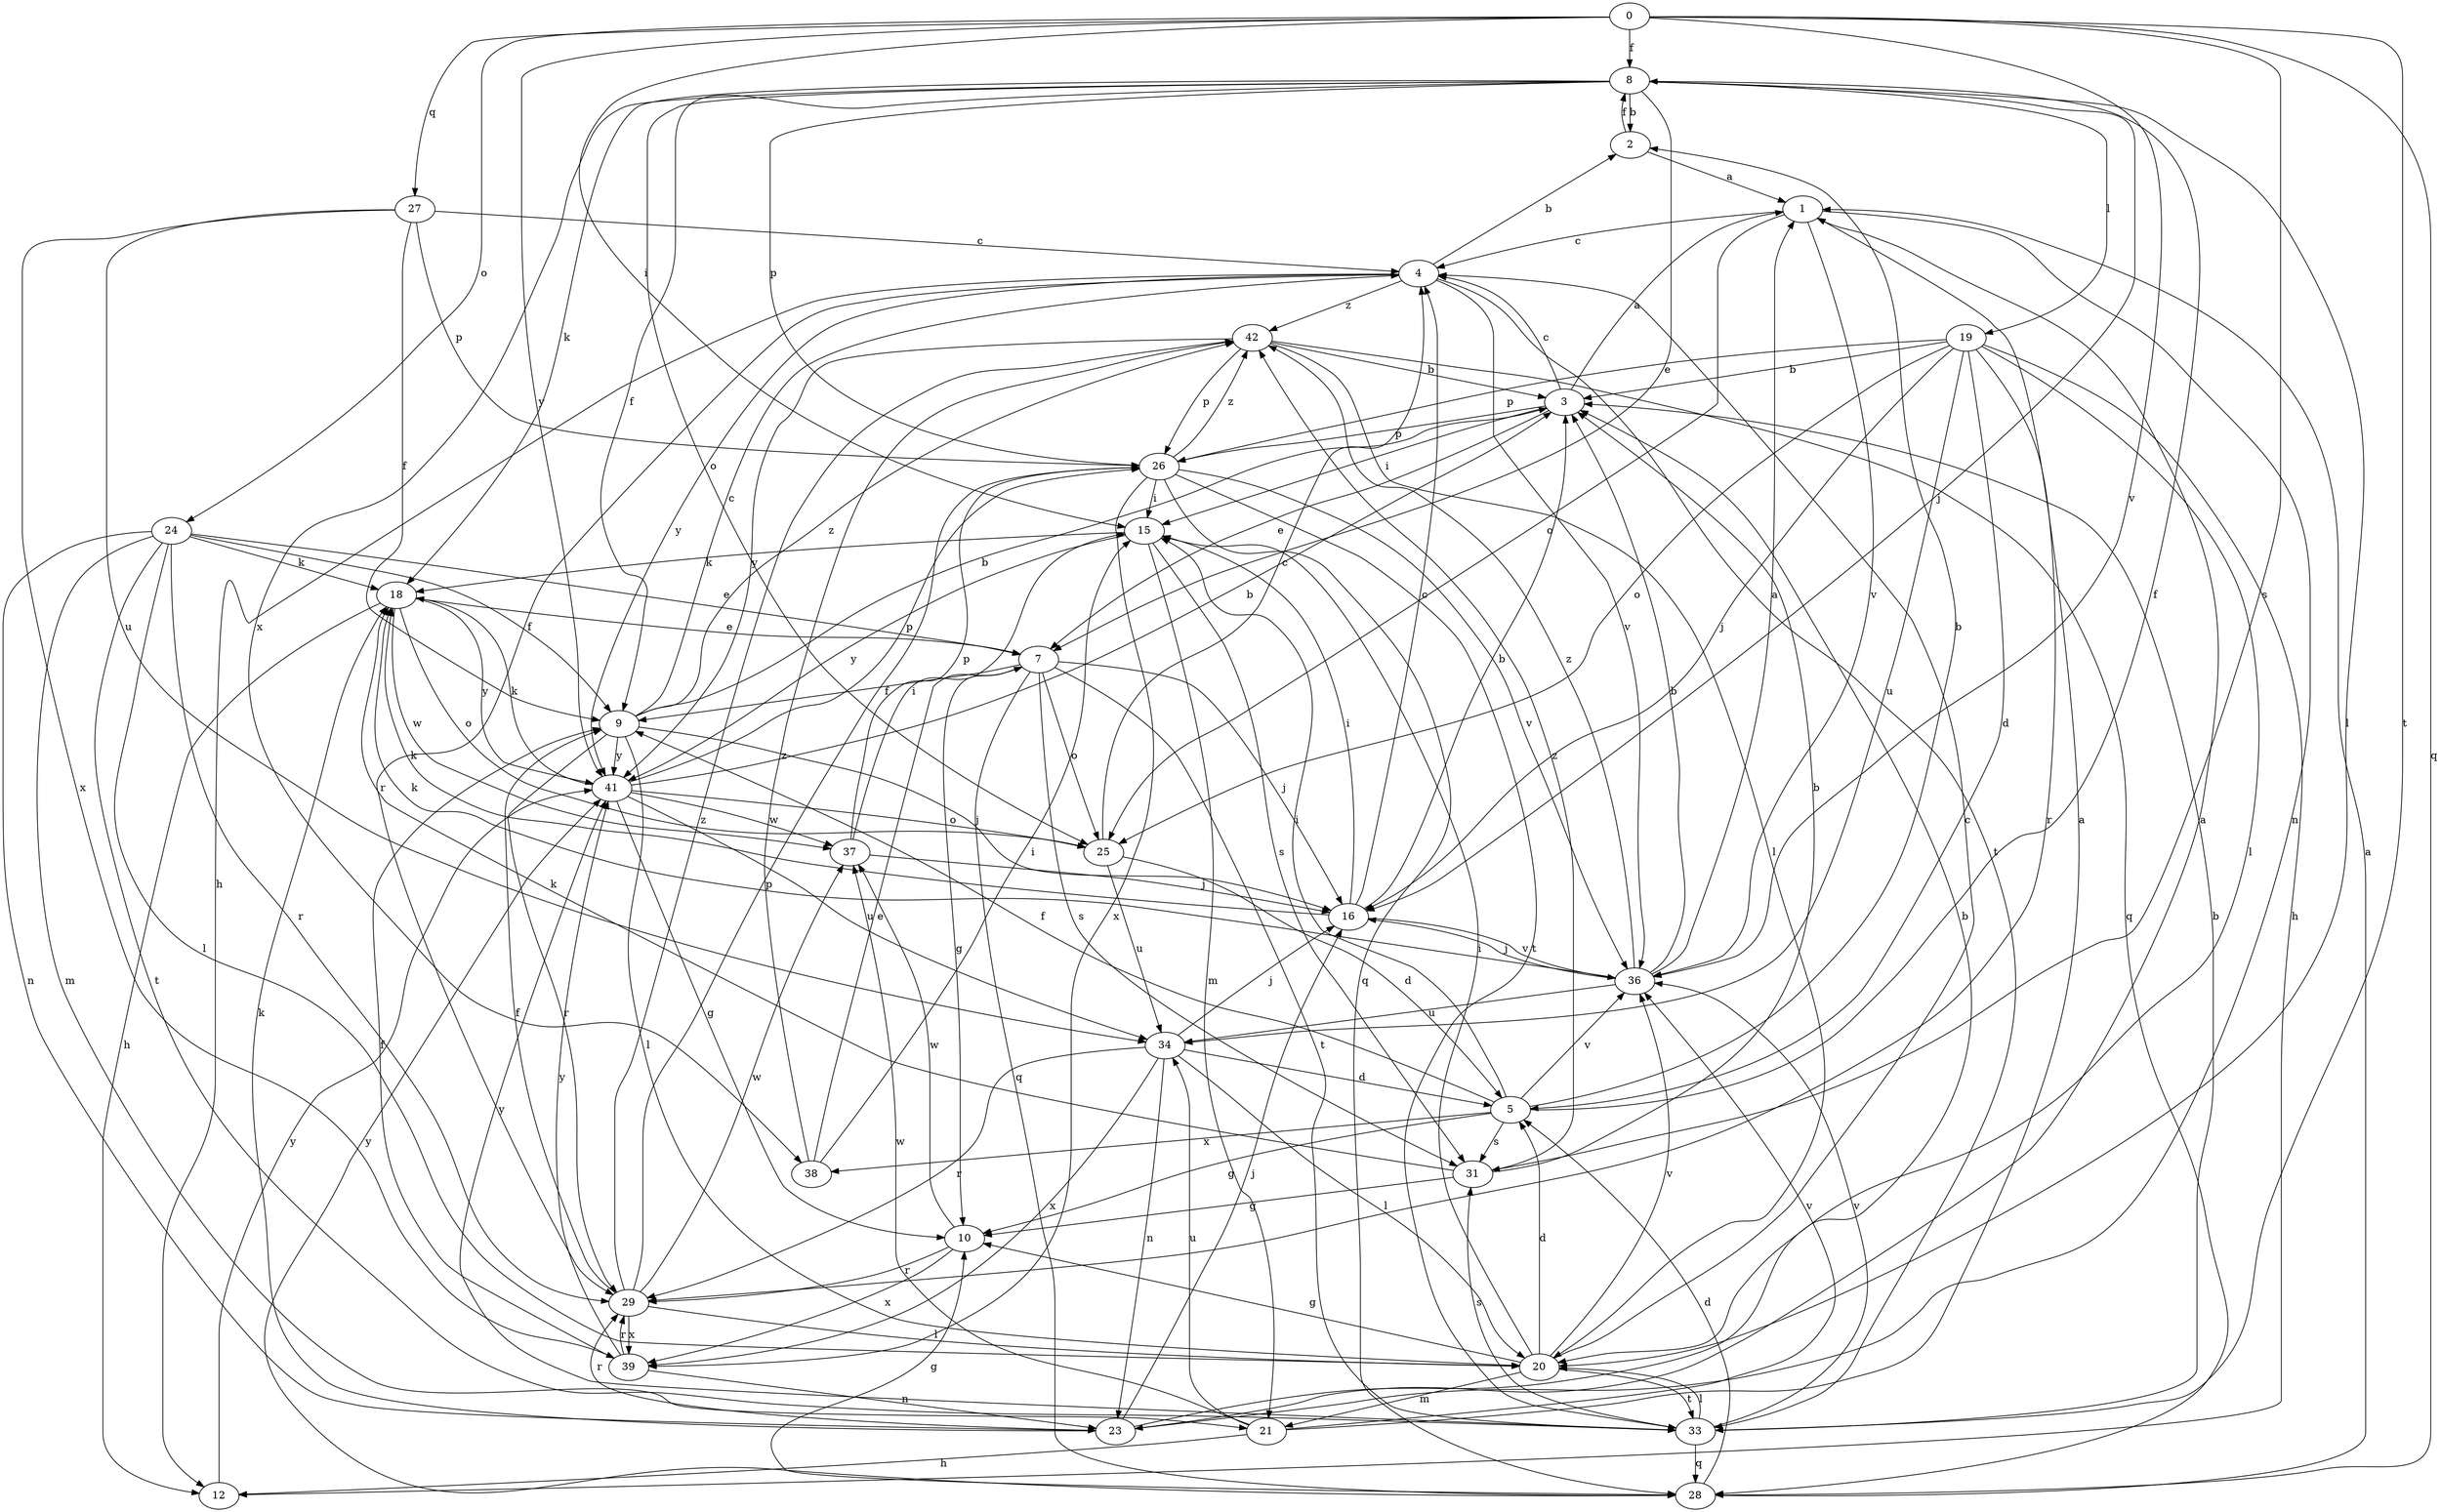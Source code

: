 strict digraph  {
0;
1;
2;
3;
4;
5;
7;
8;
9;
10;
12;
15;
16;
18;
19;
20;
21;
23;
24;
25;
26;
27;
28;
29;
31;
33;
34;
36;
37;
38;
39;
41;
42;
0 -> 8  [label=f];
0 -> 15  [label=i];
0 -> 24  [label=o];
0 -> 27  [label=q];
0 -> 28  [label=q];
0 -> 31  [label=s];
0 -> 33  [label=t];
0 -> 36  [label=v];
0 -> 41  [label=y];
1 -> 4  [label=c];
1 -> 23  [label=n];
1 -> 25  [label=o];
1 -> 36  [label=v];
2 -> 1  [label=a];
2 -> 8  [label=f];
3 -> 1  [label=a];
3 -> 4  [label=c];
3 -> 7  [label=e];
3 -> 15  [label=i];
3 -> 26  [label=p];
4 -> 2  [label=b];
4 -> 12  [label=h];
4 -> 29  [label=r];
4 -> 33  [label=t];
4 -> 36  [label=v];
4 -> 41  [label=y];
4 -> 42  [label=z];
5 -> 2  [label=b];
5 -> 8  [label=f];
5 -> 9  [label=f];
5 -> 10  [label=g];
5 -> 15  [label=i];
5 -> 31  [label=s];
5 -> 36  [label=v];
5 -> 38  [label=x];
7 -> 9  [label=f];
7 -> 10  [label=g];
7 -> 16  [label=j];
7 -> 25  [label=o];
7 -> 28  [label=q];
7 -> 31  [label=s];
7 -> 33  [label=t];
8 -> 2  [label=b];
8 -> 7  [label=e];
8 -> 9  [label=f];
8 -> 16  [label=j];
8 -> 18  [label=k];
8 -> 19  [label=l];
8 -> 20  [label=l];
8 -> 25  [label=o];
8 -> 26  [label=p];
8 -> 38  [label=x];
9 -> 3  [label=b];
9 -> 4  [label=c];
9 -> 16  [label=j];
9 -> 20  [label=l];
9 -> 29  [label=r];
9 -> 41  [label=y];
9 -> 42  [label=z];
10 -> 29  [label=r];
10 -> 37  [label=w];
10 -> 39  [label=x];
12 -> 41  [label=y];
15 -> 18  [label=k];
15 -> 21  [label=m];
15 -> 31  [label=s];
15 -> 41  [label=y];
16 -> 3  [label=b];
16 -> 4  [label=c];
16 -> 15  [label=i];
16 -> 18  [label=k];
16 -> 36  [label=v];
18 -> 7  [label=e];
18 -> 12  [label=h];
18 -> 25  [label=o];
18 -> 37  [label=w];
18 -> 41  [label=y];
19 -> 3  [label=b];
19 -> 5  [label=d];
19 -> 12  [label=h];
19 -> 16  [label=j];
19 -> 20  [label=l];
19 -> 25  [label=o];
19 -> 26  [label=p];
19 -> 29  [label=r];
19 -> 34  [label=u];
20 -> 4  [label=c];
20 -> 5  [label=d];
20 -> 10  [label=g];
20 -> 15  [label=i];
20 -> 21  [label=m];
20 -> 33  [label=t];
20 -> 36  [label=v];
21 -> 1  [label=a];
21 -> 12  [label=h];
21 -> 34  [label=u];
21 -> 36  [label=v];
21 -> 37  [label=w];
23 -> 1  [label=a];
23 -> 3  [label=b];
23 -> 16  [label=j];
23 -> 18  [label=k];
23 -> 29  [label=r];
24 -> 7  [label=e];
24 -> 9  [label=f];
24 -> 18  [label=k];
24 -> 20  [label=l];
24 -> 21  [label=m];
24 -> 23  [label=n];
24 -> 29  [label=r];
24 -> 33  [label=t];
25 -> 4  [label=c];
25 -> 5  [label=d];
25 -> 34  [label=u];
26 -> 15  [label=i];
26 -> 28  [label=q];
26 -> 33  [label=t];
26 -> 36  [label=v];
26 -> 39  [label=x];
26 -> 42  [label=z];
27 -> 4  [label=c];
27 -> 9  [label=f];
27 -> 26  [label=p];
27 -> 34  [label=u];
27 -> 39  [label=x];
28 -> 1  [label=a];
28 -> 5  [label=d];
28 -> 10  [label=g];
28 -> 41  [label=y];
29 -> 9  [label=f];
29 -> 20  [label=l];
29 -> 26  [label=p];
29 -> 37  [label=w];
29 -> 39  [label=x];
29 -> 42  [label=z];
31 -> 3  [label=b];
31 -> 10  [label=g];
31 -> 18  [label=k];
31 -> 42  [label=z];
33 -> 3  [label=b];
33 -> 20  [label=l];
33 -> 28  [label=q];
33 -> 31  [label=s];
33 -> 36  [label=v];
33 -> 41  [label=y];
34 -> 5  [label=d];
34 -> 16  [label=j];
34 -> 20  [label=l];
34 -> 23  [label=n];
34 -> 29  [label=r];
34 -> 39  [label=x];
36 -> 1  [label=a];
36 -> 3  [label=b];
36 -> 16  [label=j];
36 -> 18  [label=k];
36 -> 34  [label=u];
36 -> 42  [label=z];
37 -> 15  [label=i];
37 -> 16  [label=j];
37 -> 26  [label=p];
38 -> 7  [label=e];
38 -> 15  [label=i];
38 -> 42  [label=z];
39 -> 9  [label=f];
39 -> 23  [label=n];
39 -> 29  [label=r];
39 -> 41  [label=y];
41 -> 3  [label=b];
41 -> 10  [label=g];
41 -> 18  [label=k];
41 -> 25  [label=o];
41 -> 26  [label=p];
41 -> 34  [label=u];
41 -> 37  [label=w];
42 -> 3  [label=b];
42 -> 20  [label=l];
42 -> 26  [label=p];
42 -> 28  [label=q];
42 -> 41  [label=y];
}
